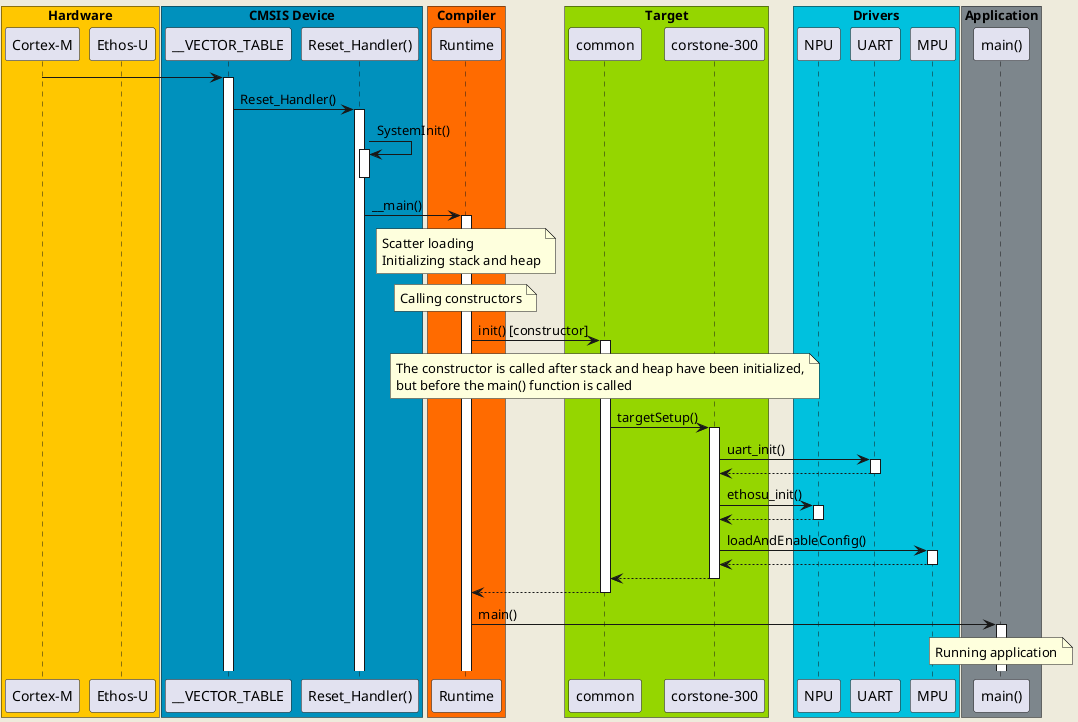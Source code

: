 @startuml

skinparam backgroundColor #EEEBDC

box "Hardware" #FFC700
participant "Cortex-M" as cortexm
participant "Ethos-U" as ethosu
end box

box "CMSIS Device" #0091BD
participant "__VECTOR_TABLE" as ivec
participant "Reset_Handler()" as reset
end box

box "Compiler" #FF6B00
participant "Runtime" as runtime
end box

box "Target" #95D600
participant "common" as common
participant "corstone-300" as target
end box

box "Drivers" #00C1DE
participant "NPU" as driver
participant "UART" as uart
participant "MPU" as mpu
end box

box "Application" #7D868C
participant "main()" as main
end box

cortexm -> ivec++:
    ivec -> reset++: Reset_Handler()
        reset -> reset++: SystemInit()
        deactivate reset

        reset -> runtime++: __main()
        note over runtime
            Scatter loading
            Initializing stack and heap
        end note

        note over runtime
            Calling constructors
        end note

        runtime -> common++: init() [constructor]
            note over common
                The constructor is called after stack and heap have been initialized,
                but before the main() function is called
            end note

            common -> target++: targetSetup()
                target -> uart++: uart_init()
                return

                target -> driver++: ethosu_init()
                return

                target -> mpu++: loadAndEnableConfig()
                return
            return
        return

        runtime -> main++: main()
            note over main
                Running application
            end note
@enduml
